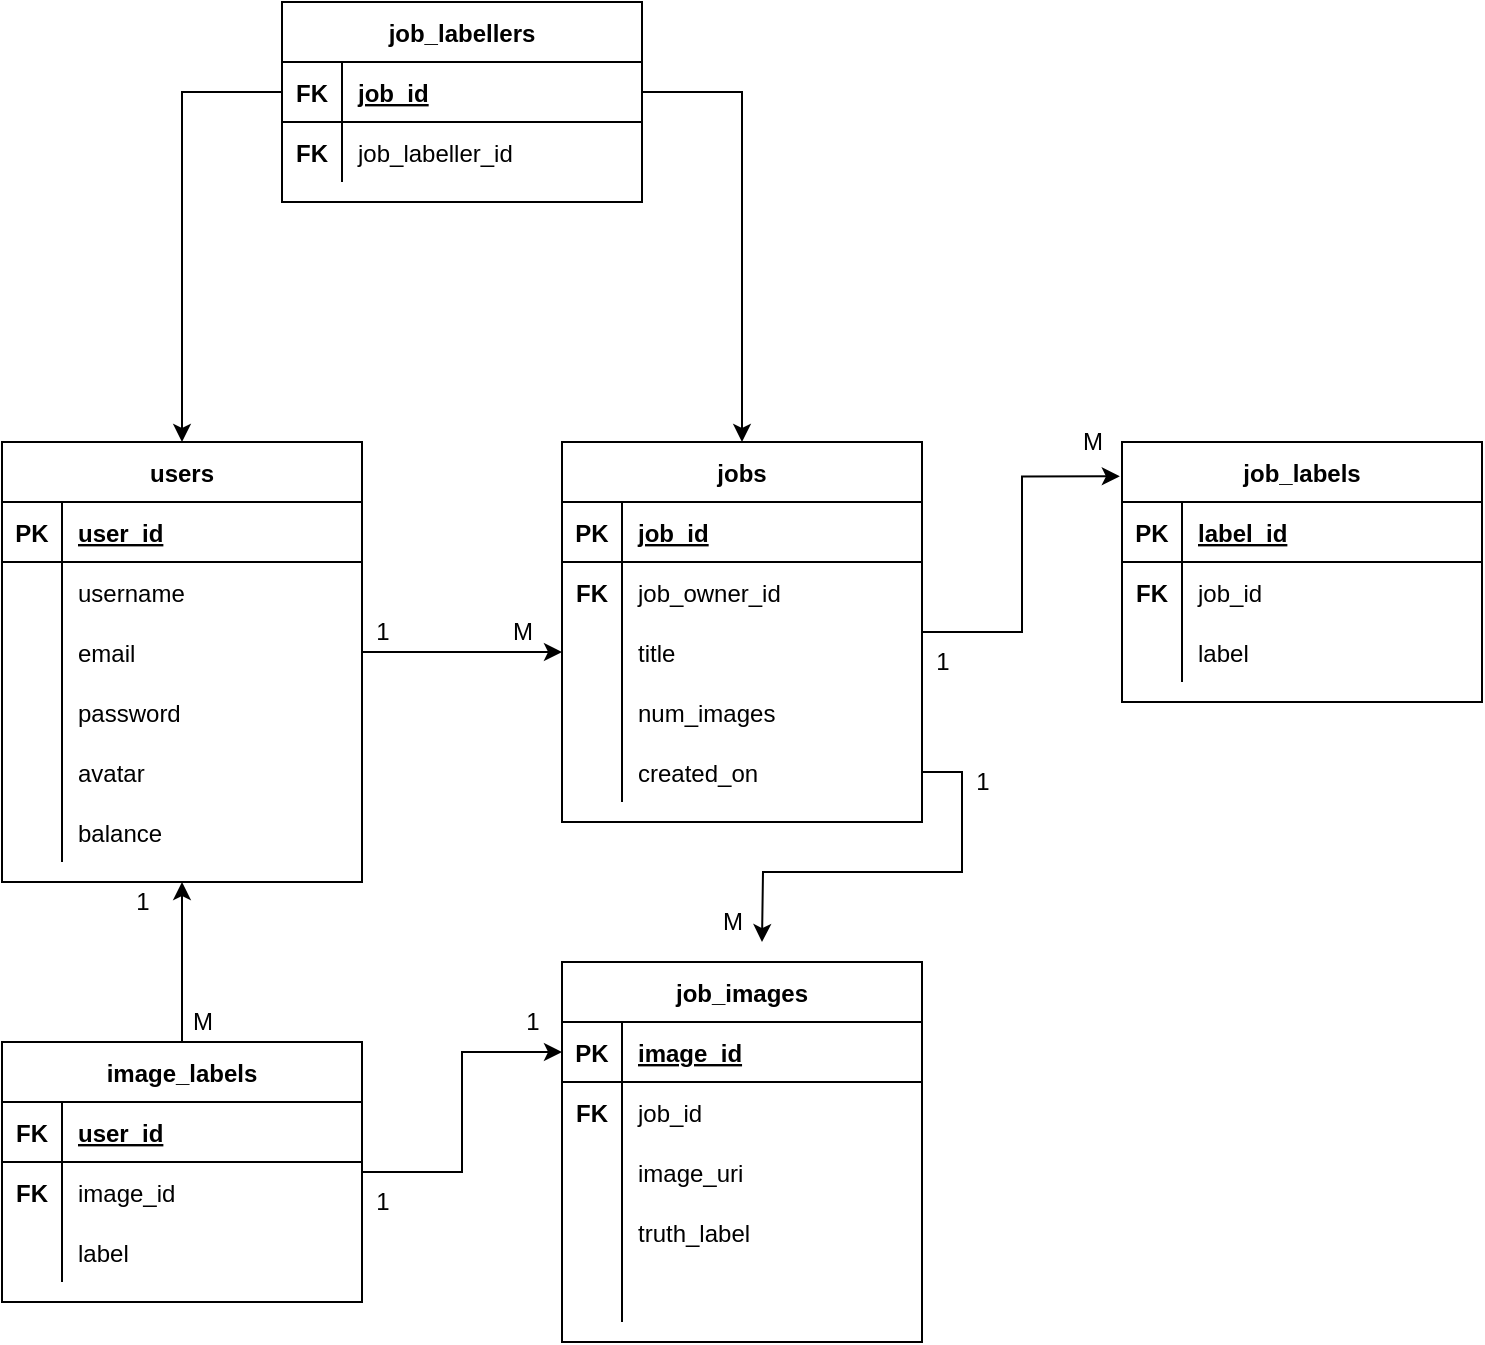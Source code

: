 <mxfile version="14.9.5" type="device"><diagram id="R2lEEEUBdFMjLlhIrx00" name="Page-1"><mxGraphModel dx="824" dy="1933" grid="1" gridSize="10" guides="1" tooltips="1" connect="1" arrows="1" fold="1" page="1" pageScale="1" pageWidth="850" pageHeight="1100" math="0" shadow="0" extFonts="Permanent Marker^https://fonts.googleapis.com/css?family=Permanent+Marker"><root><mxCell id="0"/><mxCell id="1" parent="0"/><mxCell id="n5E36iy-z8Pln9pKaJzt-1" value="users" style="shape=table;startSize=30;container=1;collapsible=1;childLayout=tableLayout;fixedRows=1;rowLines=0;fontStyle=1;align=center;resizeLast=1;" vertex="1" parent="1"><mxGeometry x="40" y="80" width="180" height="220" as="geometry"/></mxCell><mxCell id="n5E36iy-z8Pln9pKaJzt-2" value="" style="shape=partialRectangle;collapsible=0;dropTarget=0;pointerEvents=0;fillColor=none;top=0;left=0;bottom=1;right=0;points=[[0,0.5],[1,0.5]];portConstraint=eastwest;" vertex="1" parent="n5E36iy-z8Pln9pKaJzt-1"><mxGeometry y="30" width="180" height="30" as="geometry"/></mxCell><mxCell id="n5E36iy-z8Pln9pKaJzt-3" value="PK" style="shape=partialRectangle;connectable=0;fillColor=none;top=0;left=0;bottom=0;right=0;fontStyle=1;overflow=hidden;" vertex="1" parent="n5E36iy-z8Pln9pKaJzt-2"><mxGeometry width="30" height="30" as="geometry"/></mxCell><mxCell id="n5E36iy-z8Pln9pKaJzt-4" value="user_id" style="shape=partialRectangle;connectable=0;fillColor=none;top=0;left=0;bottom=0;right=0;align=left;spacingLeft=6;fontStyle=5;overflow=hidden;" vertex="1" parent="n5E36iy-z8Pln9pKaJzt-2"><mxGeometry x="30" width="150" height="30" as="geometry"/></mxCell><mxCell id="n5E36iy-z8Pln9pKaJzt-5" value="" style="shape=partialRectangle;collapsible=0;dropTarget=0;pointerEvents=0;fillColor=none;top=0;left=0;bottom=0;right=0;points=[[0,0.5],[1,0.5]];portConstraint=eastwest;" vertex="1" parent="n5E36iy-z8Pln9pKaJzt-1"><mxGeometry y="60" width="180" height="30" as="geometry"/></mxCell><mxCell id="n5E36iy-z8Pln9pKaJzt-6" value="" style="shape=partialRectangle;connectable=0;fillColor=none;top=0;left=0;bottom=0;right=0;editable=1;overflow=hidden;" vertex="1" parent="n5E36iy-z8Pln9pKaJzt-5"><mxGeometry width="30" height="30" as="geometry"/></mxCell><mxCell id="n5E36iy-z8Pln9pKaJzt-7" value="username" style="shape=partialRectangle;connectable=0;fillColor=none;top=0;left=0;bottom=0;right=0;align=left;spacingLeft=6;overflow=hidden;" vertex="1" parent="n5E36iy-z8Pln9pKaJzt-5"><mxGeometry x="30" width="150" height="30" as="geometry"/></mxCell><mxCell id="n5E36iy-z8Pln9pKaJzt-8" value="" style="shape=partialRectangle;collapsible=0;dropTarget=0;pointerEvents=0;fillColor=none;top=0;left=0;bottom=0;right=0;points=[[0,0.5],[1,0.5]];portConstraint=eastwest;" vertex="1" parent="n5E36iy-z8Pln9pKaJzt-1"><mxGeometry y="90" width="180" height="30" as="geometry"/></mxCell><mxCell id="n5E36iy-z8Pln9pKaJzt-9" value="" style="shape=partialRectangle;connectable=0;fillColor=none;top=0;left=0;bottom=0;right=0;editable=1;overflow=hidden;" vertex="1" parent="n5E36iy-z8Pln9pKaJzt-8"><mxGeometry width="30" height="30" as="geometry"/></mxCell><mxCell id="n5E36iy-z8Pln9pKaJzt-10" value="email" style="shape=partialRectangle;connectable=0;fillColor=none;top=0;left=0;bottom=0;right=0;align=left;spacingLeft=6;overflow=hidden;" vertex="1" parent="n5E36iy-z8Pln9pKaJzt-8"><mxGeometry x="30" width="150" height="30" as="geometry"/></mxCell><mxCell id="n5E36iy-z8Pln9pKaJzt-11" value="" style="shape=partialRectangle;collapsible=0;dropTarget=0;pointerEvents=0;fillColor=none;top=0;left=0;bottom=0;right=0;points=[[0,0.5],[1,0.5]];portConstraint=eastwest;" vertex="1" parent="n5E36iy-z8Pln9pKaJzt-1"><mxGeometry y="120" width="180" height="30" as="geometry"/></mxCell><mxCell id="n5E36iy-z8Pln9pKaJzt-12" value="" style="shape=partialRectangle;connectable=0;fillColor=none;top=0;left=0;bottom=0;right=0;editable=1;overflow=hidden;" vertex="1" parent="n5E36iy-z8Pln9pKaJzt-11"><mxGeometry width="30" height="30" as="geometry"/></mxCell><mxCell id="n5E36iy-z8Pln9pKaJzt-13" value="password" style="shape=partialRectangle;connectable=0;fillColor=none;top=0;left=0;bottom=0;right=0;align=left;spacingLeft=6;overflow=hidden;" vertex="1" parent="n5E36iy-z8Pln9pKaJzt-11"><mxGeometry x="30" width="150" height="30" as="geometry"/></mxCell><mxCell id="n5E36iy-z8Pln9pKaJzt-14" value="" style="shape=partialRectangle;collapsible=0;dropTarget=0;pointerEvents=0;fillColor=none;top=0;left=0;bottom=0;right=0;points=[[0,0.5],[1,0.5]];portConstraint=eastwest;" vertex="1" parent="n5E36iy-z8Pln9pKaJzt-1"><mxGeometry y="150" width="180" height="30" as="geometry"/></mxCell><mxCell id="n5E36iy-z8Pln9pKaJzt-15" value="" style="shape=partialRectangle;connectable=0;fillColor=none;top=0;left=0;bottom=0;right=0;editable=1;overflow=hidden;" vertex="1" parent="n5E36iy-z8Pln9pKaJzt-14"><mxGeometry width="30" height="30" as="geometry"/></mxCell><mxCell id="n5E36iy-z8Pln9pKaJzt-16" value="avatar" style="shape=partialRectangle;connectable=0;fillColor=none;top=0;left=0;bottom=0;right=0;align=left;spacingLeft=6;overflow=hidden;" vertex="1" parent="n5E36iy-z8Pln9pKaJzt-14"><mxGeometry x="30" width="150" height="30" as="geometry"/></mxCell><mxCell id="n5E36iy-z8Pln9pKaJzt-17" value="" style="shape=partialRectangle;collapsible=0;dropTarget=0;pointerEvents=0;fillColor=none;top=0;left=0;bottom=0;right=0;points=[[0,0.5],[1,0.5]];portConstraint=eastwest;" vertex="1" parent="n5E36iy-z8Pln9pKaJzt-1"><mxGeometry y="180" width="180" height="30" as="geometry"/></mxCell><mxCell id="n5E36iy-z8Pln9pKaJzt-18" value="" style="shape=partialRectangle;connectable=0;fillColor=none;top=0;left=0;bottom=0;right=0;editable=1;overflow=hidden;" vertex="1" parent="n5E36iy-z8Pln9pKaJzt-17"><mxGeometry width="30" height="30" as="geometry"/></mxCell><mxCell id="n5E36iy-z8Pln9pKaJzt-19" value="balance" style="shape=partialRectangle;connectable=0;fillColor=none;top=0;left=0;bottom=0;right=0;align=left;spacingLeft=6;overflow=hidden;" vertex="1" parent="n5E36iy-z8Pln9pKaJzt-17"><mxGeometry x="30" width="150" height="30" as="geometry"/></mxCell><mxCell id="n5E36iy-z8Pln9pKaJzt-77" style="edgeStyle=orthogonalEdgeStyle;rounded=0;orthogonalLoop=1;jettySize=auto;html=1;entryX=-0.006;entryY=0.132;entryDx=0;entryDy=0;entryPerimeter=0;" edge="1" parent="1" source="n5E36iy-z8Pln9pKaJzt-20" target="n5E36iy-z8Pln9pKaJzt-64"><mxGeometry relative="1" as="geometry"/></mxCell><mxCell id="n5E36iy-z8Pln9pKaJzt-20" value="jobs" style="shape=table;startSize=30;container=1;collapsible=1;childLayout=tableLayout;fixedRows=1;rowLines=0;fontStyle=1;align=center;resizeLast=1;" vertex="1" parent="1"><mxGeometry x="320" y="80" width="180" height="190" as="geometry"/></mxCell><mxCell id="n5E36iy-z8Pln9pKaJzt-21" value="" style="shape=partialRectangle;collapsible=0;dropTarget=0;pointerEvents=0;fillColor=none;top=0;left=0;bottom=1;right=0;points=[[0,0.5],[1,0.5]];portConstraint=eastwest;" vertex="1" parent="n5E36iy-z8Pln9pKaJzt-20"><mxGeometry y="30" width="180" height="30" as="geometry"/></mxCell><mxCell id="n5E36iy-z8Pln9pKaJzt-22" value="PK" style="shape=partialRectangle;connectable=0;fillColor=none;top=0;left=0;bottom=0;right=0;fontStyle=1;overflow=hidden;" vertex="1" parent="n5E36iy-z8Pln9pKaJzt-21"><mxGeometry width="30" height="30" as="geometry"/></mxCell><mxCell id="n5E36iy-z8Pln9pKaJzt-23" value="job_id" style="shape=partialRectangle;connectable=0;fillColor=none;top=0;left=0;bottom=0;right=0;align=left;spacingLeft=6;fontStyle=5;overflow=hidden;" vertex="1" parent="n5E36iy-z8Pln9pKaJzt-21"><mxGeometry x="30" width="150" height="30" as="geometry"/></mxCell><mxCell id="n5E36iy-z8Pln9pKaJzt-24" value="" style="shape=partialRectangle;collapsible=0;dropTarget=0;pointerEvents=0;fillColor=none;top=0;left=0;bottom=0;right=0;points=[[0,0.5],[1,0.5]];portConstraint=eastwest;" vertex="1" parent="n5E36iy-z8Pln9pKaJzt-20"><mxGeometry y="60" width="180" height="30" as="geometry"/></mxCell><mxCell id="n5E36iy-z8Pln9pKaJzt-25" value="FK" style="shape=partialRectangle;connectable=0;fillColor=none;top=0;left=0;bottom=0;right=0;editable=1;overflow=hidden;fontStyle=1" vertex="1" parent="n5E36iy-z8Pln9pKaJzt-24"><mxGeometry width="30" height="30" as="geometry"/></mxCell><mxCell id="n5E36iy-z8Pln9pKaJzt-26" value="job_owner_id" style="shape=partialRectangle;connectable=0;fillColor=none;top=0;left=0;bottom=0;right=0;align=left;spacingLeft=6;overflow=hidden;" vertex="1" parent="n5E36iy-z8Pln9pKaJzt-24"><mxGeometry x="30" width="150" height="30" as="geometry"/></mxCell><mxCell id="n5E36iy-z8Pln9pKaJzt-27" value="" style="shape=partialRectangle;collapsible=0;dropTarget=0;pointerEvents=0;fillColor=none;top=0;left=0;bottom=0;right=0;points=[[0,0.5],[1,0.5]];portConstraint=eastwest;" vertex="1" parent="n5E36iy-z8Pln9pKaJzt-20"><mxGeometry y="90" width="180" height="30" as="geometry"/></mxCell><mxCell id="n5E36iy-z8Pln9pKaJzt-28" value="" style="shape=partialRectangle;connectable=0;fillColor=none;top=0;left=0;bottom=0;right=0;editable=1;overflow=hidden;" vertex="1" parent="n5E36iy-z8Pln9pKaJzt-27"><mxGeometry width="30" height="30" as="geometry"/></mxCell><mxCell id="n5E36iy-z8Pln9pKaJzt-29" value="title" style="shape=partialRectangle;connectable=0;fillColor=none;top=0;left=0;bottom=0;right=0;align=left;spacingLeft=6;overflow=hidden;" vertex="1" parent="n5E36iy-z8Pln9pKaJzt-27"><mxGeometry x="30" width="150" height="30" as="geometry"/></mxCell><mxCell id="n5E36iy-z8Pln9pKaJzt-30" value="" style="shape=partialRectangle;collapsible=0;dropTarget=0;pointerEvents=0;fillColor=none;top=0;left=0;bottom=0;right=0;points=[[0,0.5],[1,0.5]];portConstraint=eastwest;" vertex="1" parent="n5E36iy-z8Pln9pKaJzt-20"><mxGeometry y="120" width="180" height="30" as="geometry"/></mxCell><mxCell id="n5E36iy-z8Pln9pKaJzt-31" value="" style="shape=partialRectangle;connectable=0;fillColor=none;top=0;left=0;bottom=0;right=0;editable=1;overflow=hidden;" vertex="1" parent="n5E36iy-z8Pln9pKaJzt-30"><mxGeometry width="30" height="30" as="geometry"/></mxCell><mxCell id="n5E36iy-z8Pln9pKaJzt-32" value="num_images" style="shape=partialRectangle;connectable=0;fillColor=none;top=0;left=0;bottom=0;right=0;align=left;spacingLeft=6;overflow=hidden;" vertex="1" parent="n5E36iy-z8Pln9pKaJzt-30"><mxGeometry x="30" width="150" height="30" as="geometry"/></mxCell><mxCell id="n5E36iy-z8Pln9pKaJzt-33" value="" style="shape=partialRectangle;collapsible=0;dropTarget=0;pointerEvents=0;fillColor=none;top=0;left=0;bottom=0;right=0;points=[[0,0.5],[1,0.5]];portConstraint=eastwest;" vertex="1" parent="n5E36iy-z8Pln9pKaJzt-20"><mxGeometry y="150" width="180" height="30" as="geometry"/></mxCell><mxCell id="n5E36iy-z8Pln9pKaJzt-34" value="" style="shape=partialRectangle;connectable=0;fillColor=none;top=0;left=0;bottom=0;right=0;editable=1;overflow=hidden;" vertex="1" parent="n5E36iy-z8Pln9pKaJzt-33"><mxGeometry width="30" height="30" as="geometry"/></mxCell><mxCell id="n5E36iy-z8Pln9pKaJzt-35" value="created_on" style="shape=partialRectangle;connectable=0;fillColor=none;top=0;left=0;bottom=0;right=0;align=left;spacingLeft=6;overflow=hidden;" vertex="1" parent="n5E36iy-z8Pln9pKaJzt-33"><mxGeometry x="30" width="150" height="30" as="geometry"/></mxCell><mxCell id="n5E36iy-z8Pln9pKaJzt-39" value="job_images" style="shape=table;startSize=30;container=1;collapsible=1;childLayout=tableLayout;fixedRows=1;rowLines=0;fontStyle=1;align=center;resizeLast=1;" vertex="1" parent="1"><mxGeometry x="320" y="340" width="180" height="190" as="geometry"/></mxCell><mxCell id="n5E36iy-z8Pln9pKaJzt-40" value="" style="shape=partialRectangle;collapsible=0;dropTarget=0;pointerEvents=0;fillColor=none;top=0;left=0;bottom=1;right=0;points=[[0,0.5],[1,0.5]];portConstraint=eastwest;" vertex="1" parent="n5E36iy-z8Pln9pKaJzt-39"><mxGeometry y="30" width="180" height="30" as="geometry"/></mxCell><mxCell id="n5E36iy-z8Pln9pKaJzt-41" value="PK" style="shape=partialRectangle;connectable=0;fillColor=none;top=0;left=0;bottom=0;right=0;fontStyle=1;overflow=hidden;" vertex="1" parent="n5E36iy-z8Pln9pKaJzt-40"><mxGeometry width="30" height="30" as="geometry"/></mxCell><mxCell id="n5E36iy-z8Pln9pKaJzt-42" value="image_id" style="shape=partialRectangle;connectable=0;fillColor=none;top=0;left=0;bottom=0;right=0;align=left;spacingLeft=6;fontStyle=5;overflow=hidden;" vertex="1" parent="n5E36iy-z8Pln9pKaJzt-40"><mxGeometry x="30" width="150" height="30" as="geometry"/></mxCell><mxCell id="n5E36iy-z8Pln9pKaJzt-43" value="" style="shape=partialRectangle;collapsible=0;dropTarget=0;pointerEvents=0;fillColor=none;top=0;left=0;bottom=0;right=0;points=[[0,0.5],[1,0.5]];portConstraint=eastwest;" vertex="1" parent="n5E36iy-z8Pln9pKaJzt-39"><mxGeometry y="60" width="180" height="30" as="geometry"/></mxCell><mxCell id="n5E36iy-z8Pln9pKaJzt-44" value="FK" style="shape=partialRectangle;connectable=0;fillColor=none;top=0;left=0;bottom=0;right=0;editable=1;overflow=hidden;fontStyle=1" vertex="1" parent="n5E36iy-z8Pln9pKaJzt-43"><mxGeometry width="30" height="30" as="geometry"/></mxCell><mxCell id="n5E36iy-z8Pln9pKaJzt-45" value="job_id" style="shape=partialRectangle;connectable=0;fillColor=none;top=0;left=0;bottom=0;right=0;align=left;spacingLeft=6;overflow=hidden;" vertex="1" parent="n5E36iy-z8Pln9pKaJzt-43"><mxGeometry x="30" width="150" height="30" as="geometry"/></mxCell><mxCell id="n5E36iy-z8Pln9pKaJzt-46" value="" style="shape=partialRectangle;collapsible=0;dropTarget=0;pointerEvents=0;fillColor=none;top=0;left=0;bottom=0;right=0;points=[[0,0.5],[1,0.5]];portConstraint=eastwest;" vertex="1" parent="n5E36iy-z8Pln9pKaJzt-39"><mxGeometry y="90" width="180" height="30" as="geometry"/></mxCell><mxCell id="n5E36iy-z8Pln9pKaJzt-47" value="" style="shape=partialRectangle;connectable=0;fillColor=none;top=0;left=0;bottom=0;right=0;editable=1;overflow=hidden;" vertex="1" parent="n5E36iy-z8Pln9pKaJzt-46"><mxGeometry width="30" height="30" as="geometry"/></mxCell><mxCell id="n5E36iy-z8Pln9pKaJzt-48" value="image_uri" style="shape=partialRectangle;connectable=0;fillColor=none;top=0;left=0;bottom=0;right=0;align=left;spacingLeft=6;overflow=hidden;" vertex="1" parent="n5E36iy-z8Pln9pKaJzt-46"><mxGeometry x="30" width="150" height="30" as="geometry"/></mxCell><mxCell id="n5E36iy-z8Pln9pKaJzt-49" value="" style="shape=partialRectangle;collapsible=0;dropTarget=0;pointerEvents=0;fillColor=none;top=0;left=0;bottom=0;right=0;points=[[0,0.5],[1,0.5]];portConstraint=eastwest;" vertex="1" parent="n5E36iy-z8Pln9pKaJzt-39"><mxGeometry y="120" width="180" height="30" as="geometry"/></mxCell><mxCell id="n5E36iy-z8Pln9pKaJzt-50" value="" style="shape=partialRectangle;connectable=0;fillColor=none;top=0;left=0;bottom=0;right=0;editable=1;overflow=hidden;" vertex="1" parent="n5E36iy-z8Pln9pKaJzt-49"><mxGeometry width="30" height="30" as="geometry"/></mxCell><mxCell id="n5E36iy-z8Pln9pKaJzt-51" value="truth_label" style="shape=partialRectangle;connectable=0;fillColor=none;top=0;left=0;bottom=0;right=0;align=left;spacingLeft=6;overflow=hidden;" vertex="1" parent="n5E36iy-z8Pln9pKaJzt-49"><mxGeometry x="30" width="150" height="30" as="geometry"/></mxCell><mxCell id="n5E36iy-z8Pln9pKaJzt-55" value="" style="shape=partialRectangle;collapsible=0;dropTarget=0;pointerEvents=0;fillColor=none;top=0;left=0;bottom=0;right=0;points=[[0,0.5],[1,0.5]];portConstraint=eastwest;" vertex="1" parent="n5E36iy-z8Pln9pKaJzt-39"><mxGeometry y="150" width="180" height="30" as="geometry"/></mxCell><mxCell id="n5E36iy-z8Pln9pKaJzt-56" value="" style="shape=partialRectangle;connectable=0;fillColor=none;top=0;left=0;bottom=0;right=0;editable=1;overflow=hidden;" vertex="1" parent="n5E36iy-z8Pln9pKaJzt-55"><mxGeometry width="30" height="30" as="geometry"/></mxCell><mxCell id="n5E36iy-z8Pln9pKaJzt-57" value="" style="shape=partialRectangle;connectable=0;fillColor=none;top=0;left=0;bottom=0;right=0;align=left;spacingLeft=6;overflow=hidden;" vertex="1" parent="n5E36iy-z8Pln9pKaJzt-55"><mxGeometry x="30" width="150" height="30" as="geometry"/></mxCell><mxCell id="n5E36iy-z8Pln9pKaJzt-58" style="edgeStyle=orthogonalEdgeStyle;rounded=0;orthogonalLoop=1;jettySize=auto;html=1;entryX=0;entryY=0.5;entryDx=0;entryDy=0;" edge="1" parent="1" source="n5E36iy-z8Pln9pKaJzt-8" target="n5E36iy-z8Pln9pKaJzt-27"><mxGeometry relative="1" as="geometry"/></mxCell><mxCell id="n5E36iy-z8Pln9pKaJzt-59" value="1" style="text;html=1;align=center;verticalAlign=middle;resizable=0;points=[];autosize=1;strokeColor=none;" vertex="1" parent="1"><mxGeometry x="220" y="165" width="20" height="20" as="geometry"/></mxCell><mxCell id="n5E36iy-z8Pln9pKaJzt-60" value="M" style="text;html=1;align=center;verticalAlign=middle;resizable=0;points=[];autosize=1;strokeColor=none;" vertex="1" parent="1"><mxGeometry x="285" y="165" width="30" height="20" as="geometry"/></mxCell><mxCell id="n5E36iy-z8Pln9pKaJzt-61" style="edgeStyle=orthogonalEdgeStyle;rounded=0;orthogonalLoop=1;jettySize=auto;html=1;" edge="1" parent="1" source="n5E36iy-z8Pln9pKaJzt-33"><mxGeometry relative="1" as="geometry"><mxPoint x="420" y="330" as="targetPoint"/></mxGeometry></mxCell><mxCell id="n5E36iy-z8Pln9pKaJzt-62" value="1" style="text;html=1;align=center;verticalAlign=middle;resizable=0;points=[];autosize=1;strokeColor=none;" vertex="1" parent="1"><mxGeometry x="520" y="240" width="20" height="20" as="geometry"/></mxCell><mxCell id="n5E36iy-z8Pln9pKaJzt-63" value="M" style="text;html=1;align=center;verticalAlign=middle;resizable=0;points=[];autosize=1;strokeColor=none;" vertex="1" parent="1"><mxGeometry x="390" y="310" width="30" height="20" as="geometry"/></mxCell><mxCell id="n5E36iy-z8Pln9pKaJzt-64" value="job_labels" style="shape=table;startSize=30;container=1;collapsible=1;childLayout=tableLayout;fixedRows=1;rowLines=0;fontStyle=1;align=center;resizeLast=1;" vertex="1" parent="1"><mxGeometry x="600" y="80" width="180" height="130" as="geometry"/></mxCell><mxCell id="n5E36iy-z8Pln9pKaJzt-65" value="" style="shape=partialRectangle;collapsible=0;dropTarget=0;pointerEvents=0;fillColor=none;top=0;left=0;bottom=1;right=0;points=[[0,0.5],[1,0.5]];portConstraint=eastwest;" vertex="1" parent="n5E36iy-z8Pln9pKaJzt-64"><mxGeometry y="30" width="180" height="30" as="geometry"/></mxCell><mxCell id="n5E36iy-z8Pln9pKaJzt-66" value="PK" style="shape=partialRectangle;connectable=0;fillColor=none;top=0;left=0;bottom=0;right=0;fontStyle=1;overflow=hidden;" vertex="1" parent="n5E36iy-z8Pln9pKaJzt-65"><mxGeometry width="30" height="30" as="geometry"/></mxCell><mxCell id="n5E36iy-z8Pln9pKaJzt-67" value="label_id" style="shape=partialRectangle;connectable=0;fillColor=none;top=0;left=0;bottom=0;right=0;align=left;spacingLeft=6;fontStyle=5;overflow=hidden;" vertex="1" parent="n5E36iy-z8Pln9pKaJzt-65"><mxGeometry x="30" width="150" height="30" as="geometry"/></mxCell><mxCell id="n5E36iy-z8Pln9pKaJzt-68" value="" style="shape=partialRectangle;collapsible=0;dropTarget=0;pointerEvents=0;fillColor=none;top=0;left=0;bottom=0;right=0;points=[[0,0.5],[1,0.5]];portConstraint=eastwest;" vertex="1" parent="n5E36iy-z8Pln9pKaJzt-64"><mxGeometry y="60" width="180" height="30" as="geometry"/></mxCell><mxCell id="n5E36iy-z8Pln9pKaJzt-69" value="FK" style="shape=partialRectangle;connectable=0;fillColor=none;top=0;left=0;bottom=0;right=0;editable=1;overflow=hidden;fontStyle=1" vertex="1" parent="n5E36iy-z8Pln9pKaJzt-68"><mxGeometry width="30" height="30" as="geometry"/></mxCell><mxCell id="n5E36iy-z8Pln9pKaJzt-70" value="job_id" style="shape=partialRectangle;connectable=0;fillColor=none;top=0;left=0;bottom=0;right=0;align=left;spacingLeft=6;overflow=hidden;" vertex="1" parent="n5E36iy-z8Pln9pKaJzt-68"><mxGeometry x="30" width="150" height="30" as="geometry"/></mxCell><mxCell id="n5E36iy-z8Pln9pKaJzt-71" value="" style="shape=partialRectangle;collapsible=0;dropTarget=0;pointerEvents=0;fillColor=none;top=0;left=0;bottom=0;right=0;points=[[0,0.5],[1,0.5]];portConstraint=eastwest;" vertex="1" parent="n5E36iy-z8Pln9pKaJzt-64"><mxGeometry y="90" width="180" height="30" as="geometry"/></mxCell><mxCell id="n5E36iy-z8Pln9pKaJzt-72" value="" style="shape=partialRectangle;connectable=0;fillColor=none;top=0;left=0;bottom=0;right=0;editable=1;overflow=hidden;" vertex="1" parent="n5E36iy-z8Pln9pKaJzt-71"><mxGeometry width="30" height="30" as="geometry"/></mxCell><mxCell id="n5E36iy-z8Pln9pKaJzt-73" value="label" style="shape=partialRectangle;connectable=0;fillColor=none;top=0;left=0;bottom=0;right=0;align=left;spacingLeft=6;overflow=hidden;" vertex="1" parent="n5E36iy-z8Pln9pKaJzt-71"><mxGeometry x="30" width="150" height="30" as="geometry"/></mxCell><mxCell id="n5E36iy-z8Pln9pKaJzt-78" value="1" style="text;html=1;align=center;verticalAlign=middle;resizable=0;points=[];autosize=1;strokeColor=none;" vertex="1" parent="1"><mxGeometry x="500" y="180" width="20" height="20" as="geometry"/></mxCell><mxCell id="n5E36iy-z8Pln9pKaJzt-79" value="M" style="text;html=1;align=center;verticalAlign=middle;resizable=0;points=[];autosize=1;strokeColor=none;" vertex="1" parent="1"><mxGeometry x="570" y="70" width="30" height="20" as="geometry"/></mxCell><mxCell id="n5E36iy-z8Pln9pKaJzt-93" style="edgeStyle=orthogonalEdgeStyle;rounded=0;orthogonalLoop=1;jettySize=auto;html=1;entryX=0;entryY=0.5;entryDx=0;entryDy=0;" edge="1" parent="1" source="n5E36iy-z8Pln9pKaJzt-80" target="n5E36iy-z8Pln9pKaJzt-40"><mxGeometry relative="1" as="geometry"/></mxCell><mxCell id="n5E36iy-z8Pln9pKaJzt-96" style="edgeStyle=orthogonalEdgeStyle;rounded=0;orthogonalLoop=1;jettySize=auto;html=1;entryX=0.5;entryY=1;entryDx=0;entryDy=0;" edge="1" parent="1" source="n5E36iy-z8Pln9pKaJzt-80" target="n5E36iy-z8Pln9pKaJzt-1"><mxGeometry relative="1" as="geometry"/></mxCell><mxCell id="n5E36iy-z8Pln9pKaJzt-80" value="image_labels" style="shape=table;startSize=30;container=1;collapsible=1;childLayout=tableLayout;fixedRows=1;rowLines=0;fontStyle=1;align=center;resizeLast=1;" vertex="1" parent="1"><mxGeometry x="40" y="380" width="180" height="130" as="geometry"/></mxCell><mxCell id="n5E36iy-z8Pln9pKaJzt-81" value="" style="shape=partialRectangle;collapsible=0;dropTarget=0;pointerEvents=0;fillColor=none;top=0;left=0;bottom=1;right=0;points=[[0,0.5],[1,0.5]];portConstraint=eastwest;" vertex="1" parent="n5E36iy-z8Pln9pKaJzt-80"><mxGeometry y="30" width="180" height="30" as="geometry"/></mxCell><mxCell id="n5E36iy-z8Pln9pKaJzt-82" value="FK" style="shape=partialRectangle;connectable=0;fillColor=none;top=0;left=0;bottom=0;right=0;fontStyle=1;overflow=hidden;" vertex="1" parent="n5E36iy-z8Pln9pKaJzt-81"><mxGeometry width="30" height="30" as="geometry"/></mxCell><mxCell id="n5E36iy-z8Pln9pKaJzt-83" value="user_id" style="shape=partialRectangle;connectable=0;fillColor=none;top=0;left=0;bottom=0;right=0;align=left;spacingLeft=6;fontStyle=5;overflow=hidden;" vertex="1" parent="n5E36iy-z8Pln9pKaJzt-81"><mxGeometry x="30" width="150" height="30" as="geometry"/></mxCell><mxCell id="n5E36iy-z8Pln9pKaJzt-84" value="" style="shape=partialRectangle;collapsible=0;dropTarget=0;pointerEvents=0;fillColor=none;top=0;left=0;bottom=0;right=0;points=[[0,0.5],[1,0.5]];portConstraint=eastwest;" vertex="1" parent="n5E36iy-z8Pln9pKaJzt-80"><mxGeometry y="60" width="180" height="30" as="geometry"/></mxCell><mxCell id="n5E36iy-z8Pln9pKaJzt-85" value="FK" style="shape=partialRectangle;connectable=0;fillColor=none;top=0;left=0;bottom=0;right=0;editable=1;overflow=hidden;fontStyle=1" vertex="1" parent="n5E36iy-z8Pln9pKaJzt-84"><mxGeometry width="30" height="30" as="geometry"/></mxCell><mxCell id="n5E36iy-z8Pln9pKaJzt-86" value="image_id" style="shape=partialRectangle;connectable=0;fillColor=none;top=0;left=0;bottom=0;right=0;align=left;spacingLeft=6;overflow=hidden;" vertex="1" parent="n5E36iy-z8Pln9pKaJzt-84"><mxGeometry x="30" width="150" height="30" as="geometry"/></mxCell><mxCell id="n5E36iy-z8Pln9pKaJzt-87" value="" style="shape=partialRectangle;collapsible=0;dropTarget=0;pointerEvents=0;fillColor=none;top=0;left=0;bottom=0;right=0;points=[[0,0.5],[1,0.5]];portConstraint=eastwest;" vertex="1" parent="n5E36iy-z8Pln9pKaJzt-80"><mxGeometry y="90" width="180" height="30" as="geometry"/></mxCell><mxCell id="n5E36iy-z8Pln9pKaJzt-88" value="" style="shape=partialRectangle;connectable=0;fillColor=none;top=0;left=0;bottom=0;right=0;editable=1;overflow=hidden;" vertex="1" parent="n5E36iy-z8Pln9pKaJzt-87"><mxGeometry width="30" height="30" as="geometry"/></mxCell><mxCell id="n5E36iy-z8Pln9pKaJzt-89" value="label" style="shape=partialRectangle;connectable=0;fillColor=none;top=0;left=0;bottom=0;right=0;align=left;spacingLeft=6;overflow=hidden;" vertex="1" parent="n5E36iy-z8Pln9pKaJzt-87"><mxGeometry x="30" width="150" height="30" as="geometry"/></mxCell><mxCell id="n5E36iy-z8Pln9pKaJzt-94" value="1" style="text;html=1;align=center;verticalAlign=middle;resizable=0;points=[];autosize=1;strokeColor=none;" vertex="1" parent="1"><mxGeometry x="220" y="450" width="20" height="20" as="geometry"/></mxCell><mxCell id="n5E36iy-z8Pln9pKaJzt-95" value="1" style="text;html=1;align=center;verticalAlign=middle;resizable=0;points=[];autosize=1;strokeColor=none;" vertex="1" parent="1"><mxGeometry x="295" y="360" width="20" height="20" as="geometry"/></mxCell><mxCell id="n5E36iy-z8Pln9pKaJzt-97" value="1" style="text;html=1;align=center;verticalAlign=middle;resizable=0;points=[];autosize=1;strokeColor=none;" vertex="1" parent="1"><mxGeometry x="100" y="300" width="20" height="20" as="geometry"/></mxCell><mxCell id="n5E36iy-z8Pln9pKaJzt-98" value="M" style="text;html=1;align=center;verticalAlign=middle;resizable=0;points=[];autosize=1;strokeColor=none;" vertex="1" parent="1"><mxGeometry x="125" y="360" width="30" height="20" as="geometry"/></mxCell><mxCell id="n5E36iy-z8Pln9pKaJzt-99" value="job_labellers" style="shape=table;startSize=30;container=1;collapsible=1;childLayout=tableLayout;fixedRows=1;rowLines=0;fontStyle=1;align=center;resizeLast=1;" vertex="1" parent="1"><mxGeometry x="180" y="-140" width="180" height="100" as="geometry"/></mxCell><mxCell id="n5E36iy-z8Pln9pKaJzt-100" value="" style="shape=partialRectangle;collapsible=0;dropTarget=0;pointerEvents=0;fillColor=none;top=0;left=0;bottom=1;right=0;points=[[0,0.5],[1,0.5]];portConstraint=eastwest;" vertex="1" parent="n5E36iy-z8Pln9pKaJzt-99"><mxGeometry y="30" width="180" height="30" as="geometry"/></mxCell><mxCell id="n5E36iy-z8Pln9pKaJzt-101" value="FK" style="shape=partialRectangle;connectable=0;fillColor=none;top=0;left=0;bottom=0;right=0;fontStyle=1;overflow=hidden;" vertex="1" parent="n5E36iy-z8Pln9pKaJzt-100"><mxGeometry width="30" height="30" as="geometry"/></mxCell><mxCell id="n5E36iy-z8Pln9pKaJzt-102" value="job_id" style="shape=partialRectangle;connectable=0;fillColor=none;top=0;left=0;bottom=0;right=0;align=left;spacingLeft=6;fontStyle=5;overflow=hidden;" vertex="1" parent="n5E36iy-z8Pln9pKaJzt-100"><mxGeometry x="30" width="150" height="30" as="geometry"/></mxCell><mxCell id="n5E36iy-z8Pln9pKaJzt-103" value="" style="shape=partialRectangle;collapsible=0;dropTarget=0;pointerEvents=0;fillColor=none;top=0;left=0;bottom=0;right=0;points=[[0,0.5],[1,0.5]];portConstraint=eastwest;" vertex="1" parent="n5E36iy-z8Pln9pKaJzt-99"><mxGeometry y="60" width="180" height="30" as="geometry"/></mxCell><mxCell id="n5E36iy-z8Pln9pKaJzt-104" value="FK" style="shape=partialRectangle;connectable=0;fillColor=none;top=0;left=0;bottom=0;right=0;editable=1;overflow=hidden;fontStyle=1" vertex="1" parent="n5E36iy-z8Pln9pKaJzt-103"><mxGeometry width="30" height="30" as="geometry"/></mxCell><mxCell id="n5E36iy-z8Pln9pKaJzt-105" value="job_labeller_id" style="shape=partialRectangle;connectable=0;fillColor=none;top=0;left=0;bottom=0;right=0;align=left;spacingLeft=6;overflow=hidden;" vertex="1" parent="n5E36iy-z8Pln9pKaJzt-103"><mxGeometry x="30" width="150" height="30" as="geometry"/></mxCell><mxCell id="n5E36iy-z8Pln9pKaJzt-112" style="edgeStyle=orthogonalEdgeStyle;rounded=0;orthogonalLoop=1;jettySize=auto;html=1;entryX=0.5;entryY=0;entryDx=0;entryDy=0;" edge="1" parent="1" source="n5E36iy-z8Pln9pKaJzt-100" target="n5E36iy-z8Pln9pKaJzt-20"><mxGeometry relative="1" as="geometry"/></mxCell><mxCell id="n5E36iy-z8Pln9pKaJzt-113" style="edgeStyle=orthogonalEdgeStyle;rounded=0;orthogonalLoop=1;jettySize=auto;html=1;entryX=0.5;entryY=0;entryDx=0;entryDy=0;" edge="1" parent="1" source="n5E36iy-z8Pln9pKaJzt-100" target="n5E36iy-z8Pln9pKaJzt-1"><mxGeometry relative="1" as="geometry"/></mxCell></root></mxGraphModel></diagram></mxfile>